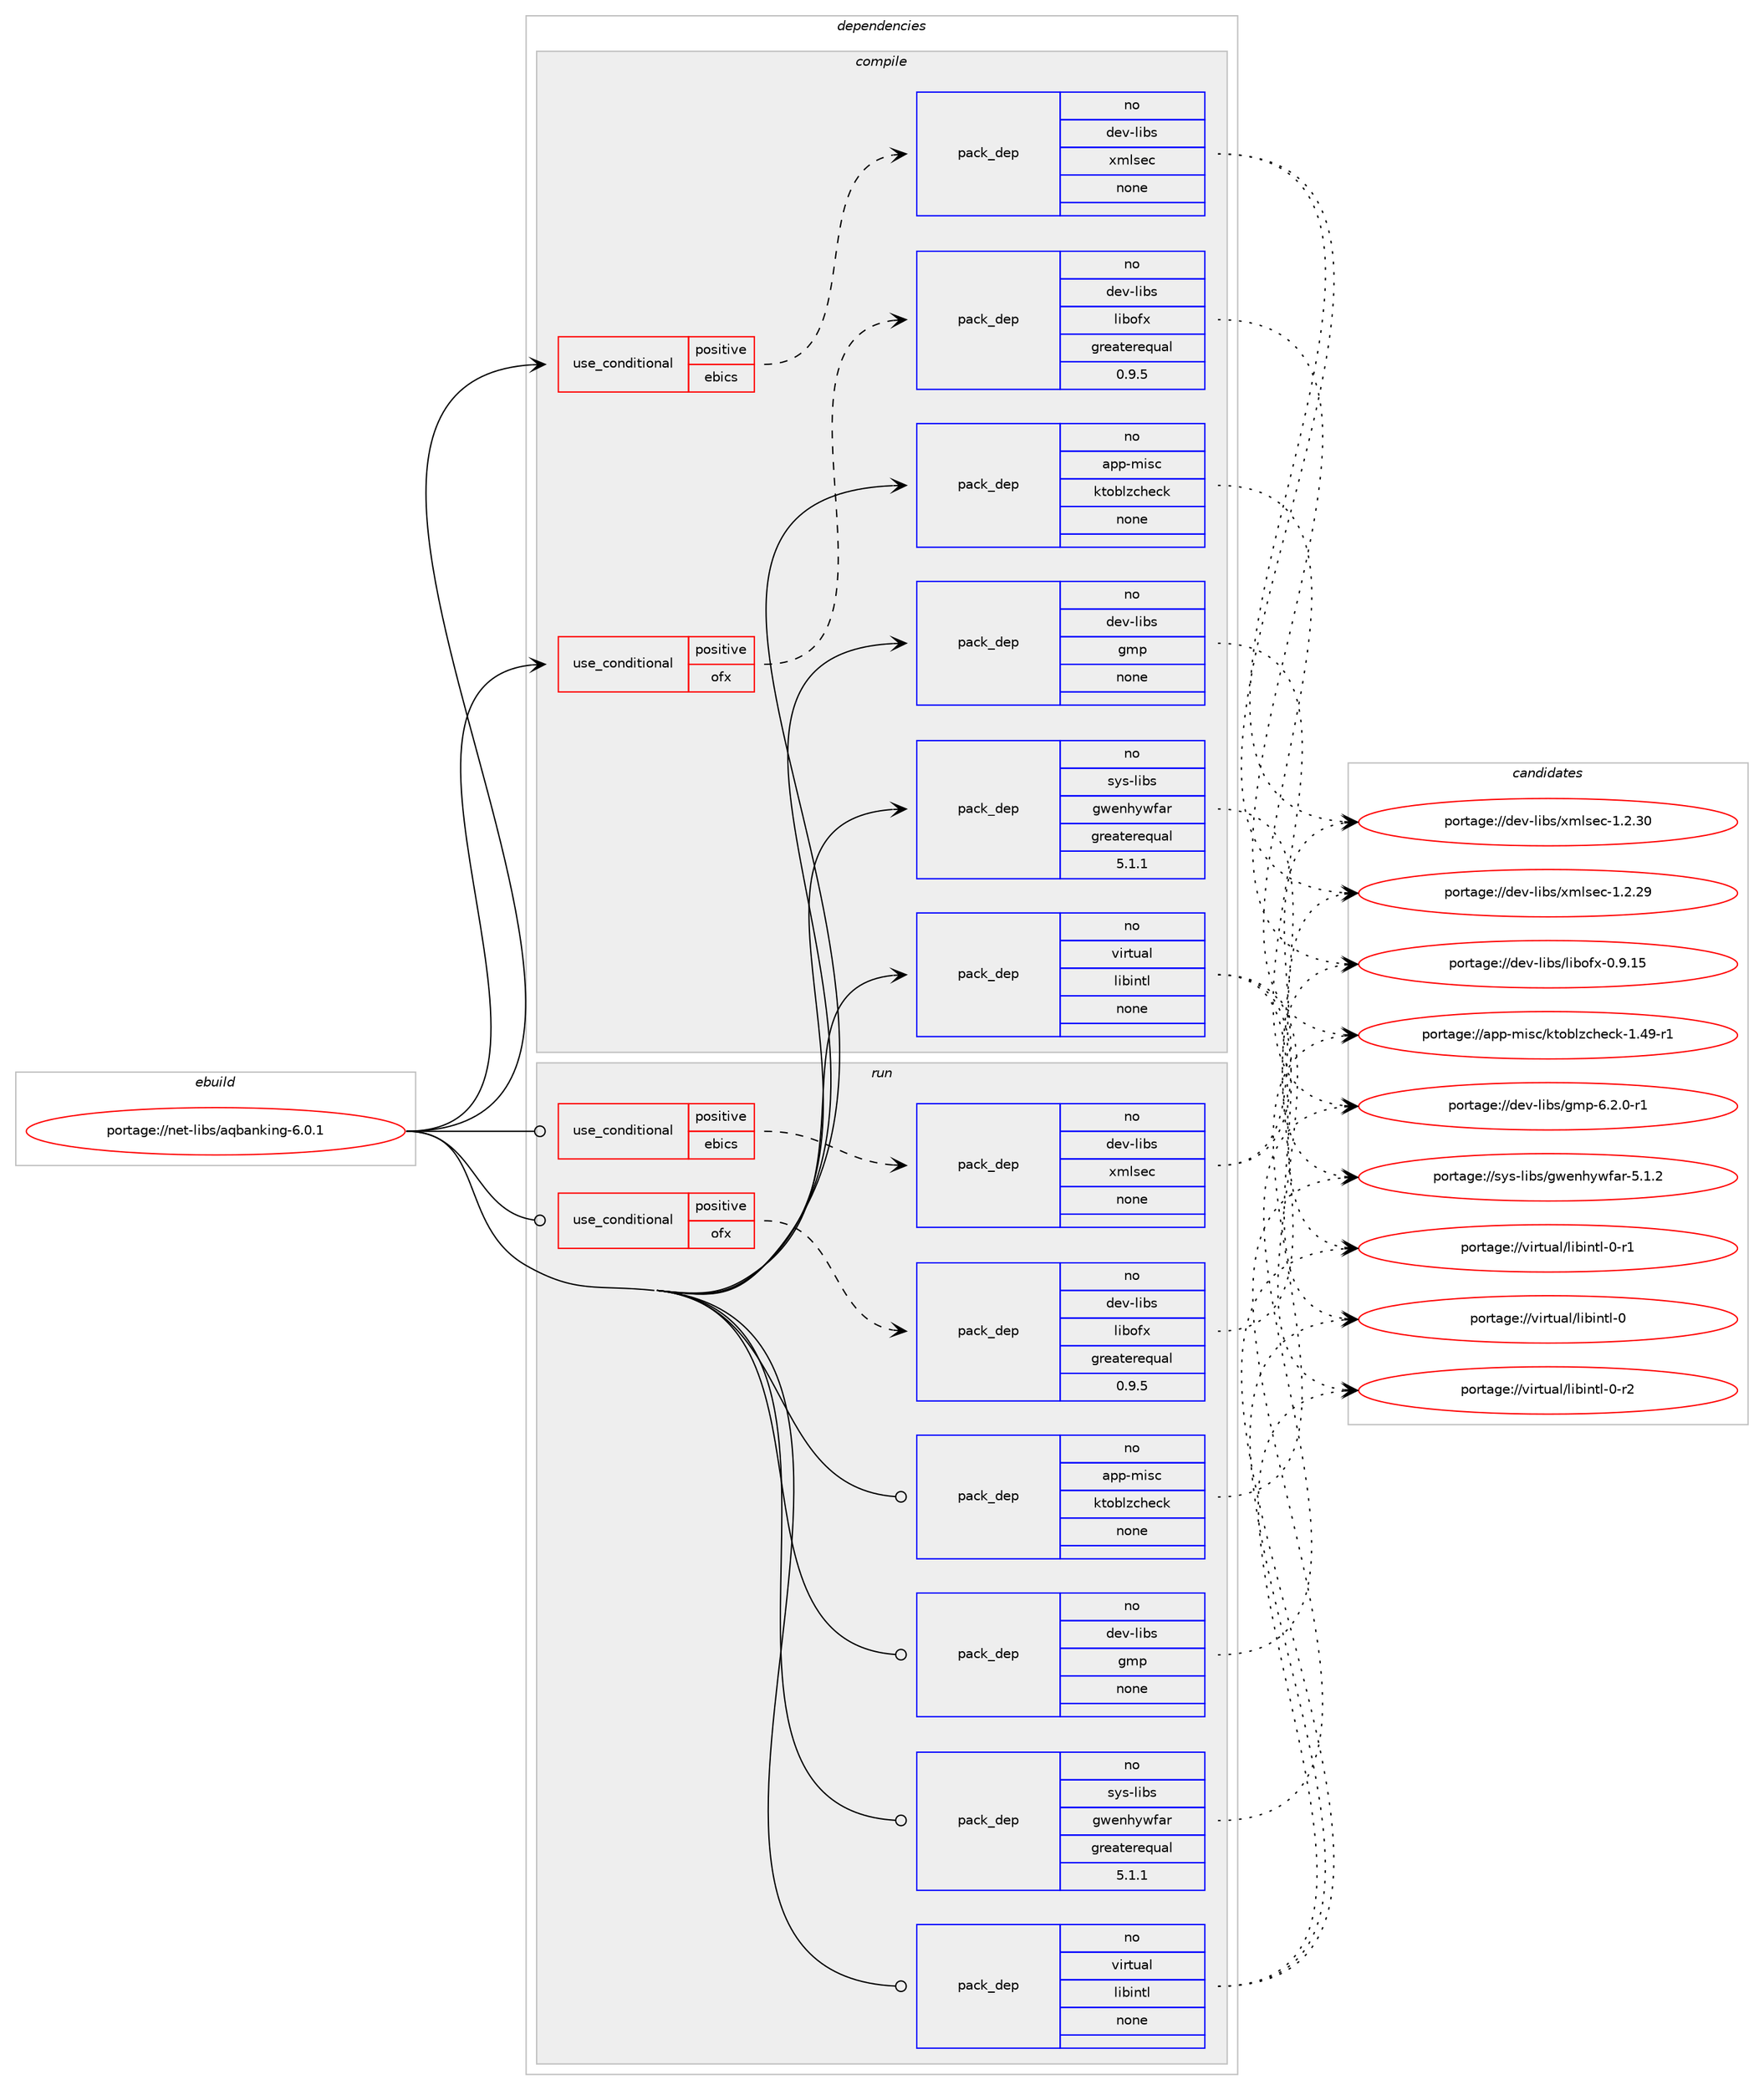 digraph prolog {

# *************
# Graph options
# *************

newrank=true;
concentrate=true;
compound=true;
graph [rankdir=LR,fontname=Helvetica,fontsize=10,ranksep=1.5];#, ranksep=2.5, nodesep=0.2];
edge  [arrowhead=vee];
node  [fontname=Helvetica,fontsize=10];

# **********
# The ebuild
# **********

subgraph cluster_leftcol {
color=gray;
rank=same;
label=<<i>ebuild</i>>;
id [label="portage://net-libs/aqbanking-6.0.1", color=red, width=4, href="../net-libs/aqbanking-6.0.1.svg"];
}

# ****************
# The dependencies
# ****************

subgraph cluster_midcol {
color=gray;
label=<<i>dependencies</i>>;
subgraph cluster_compile {
fillcolor="#eeeeee";
style=filled;
label=<<i>compile</i>>;
subgraph cond885 {
dependency5259 [label=<<TABLE BORDER="0" CELLBORDER="1" CELLSPACING="0" CELLPADDING="4"><TR><TD ROWSPAN="3" CELLPADDING="10">use_conditional</TD></TR><TR><TD>positive</TD></TR><TR><TD>ebics</TD></TR></TABLE>>, shape=none, color=red];
subgraph pack4299 {
dependency5260 [label=<<TABLE BORDER="0" CELLBORDER="1" CELLSPACING="0" CELLPADDING="4" WIDTH="220"><TR><TD ROWSPAN="6" CELLPADDING="30">pack_dep</TD></TR><TR><TD WIDTH="110">no</TD></TR><TR><TD>dev-libs</TD></TR><TR><TD>xmlsec</TD></TR><TR><TD>none</TD></TR><TR><TD></TD></TR></TABLE>>, shape=none, color=blue];
}
dependency5259:e -> dependency5260:w [weight=20,style="dashed",arrowhead="vee"];
}
id:e -> dependency5259:w [weight=20,style="solid",arrowhead="vee"];
subgraph cond886 {
dependency5261 [label=<<TABLE BORDER="0" CELLBORDER="1" CELLSPACING="0" CELLPADDING="4"><TR><TD ROWSPAN="3" CELLPADDING="10">use_conditional</TD></TR><TR><TD>positive</TD></TR><TR><TD>ofx</TD></TR></TABLE>>, shape=none, color=red];
subgraph pack4300 {
dependency5262 [label=<<TABLE BORDER="0" CELLBORDER="1" CELLSPACING="0" CELLPADDING="4" WIDTH="220"><TR><TD ROWSPAN="6" CELLPADDING="30">pack_dep</TD></TR><TR><TD WIDTH="110">no</TD></TR><TR><TD>dev-libs</TD></TR><TR><TD>libofx</TD></TR><TR><TD>greaterequal</TD></TR><TR><TD>0.9.5</TD></TR></TABLE>>, shape=none, color=blue];
}
dependency5261:e -> dependency5262:w [weight=20,style="dashed",arrowhead="vee"];
}
id:e -> dependency5261:w [weight=20,style="solid",arrowhead="vee"];
subgraph pack4301 {
dependency5263 [label=<<TABLE BORDER="0" CELLBORDER="1" CELLSPACING="0" CELLPADDING="4" WIDTH="220"><TR><TD ROWSPAN="6" CELLPADDING="30">pack_dep</TD></TR><TR><TD WIDTH="110">no</TD></TR><TR><TD>app-misc</TD></TR><TR><TD>ktoblzcheck</TD></TR><TR><TD>none</TD></TR><TR><TD></TD></TR></TABLE>>, shape=none, color=blue];
}
id:e -> dependency5263:w [weight=20,style="solid",arrowhead="vee"];
subgraph pack4302 {
dependency5264 [label=<<TABLE BORDER="0" CELLBORDER="1" CELLSPACING="0" CELLPADDING="4" WIDTH="220"><TR><TD ROWSPAN="6" CELLPADDING="30">pack_dep</TD></TR><TR><TD WIDTH="110">no</TD></TR><TR><TD>dev-libs</TD></TR><TR><TD>gmp</TD></TR><TR><TD>none</TD></TR><TR><TD></TD></TR></TABLE>>, shape=none, color=blue];
}
id:e -> dependency5264:w [weight=20,style="solid",arrowhead="vee"];
subgraph pack4303 {
dependency5265 [label=<<TABLE BORDER="0" CELLBORDER="1" CELLSPACING="0" CELLPADDING="4" WIDTH="220"><TR><TD ROWSPAN="6" CELLPADDING="30">pack_dep</TD></TR><TR><TD WIDTH="110">no</TD></TR><TR><TD>sys-libs</TD></TR><TR><TD>gwenhywfar</TD></TR><TR><TD>greaterequal</TD></TR><TR><TD>5.1.1</TD></TR></TABLE>>, shape=none, color=blue];
}
id:e -> dependency5265:w [weight=20,style="solid",arrowhead="vee"];
subgraph pack4304 {
dependency5266 [label=<<TABLE BORDER="0" CELLBORDER="1" CELLSPACING="0" CELLPADDING="4" WIDTH="220"><TR><TD ROWSPAN="6" CELLPADDING="30">pack_dep</TD></TR><TR><TD WIDTH="110">no</TD></TR><TR><TD>virtual</TD></TR><TR><TD>libintl</TD></TR><TR><TD>none</TD></TR><TR><TD></TD></TR></TABLE>>, shape=none, color=blue];
}
id:e -> dependency5266:w [weight=20,style="solid",arrowhead="vee"];
}
subgraph cluster_compileandrun {
fillcolor="#eeeeee";
style=filled;
label=<<i>compile and run</i>>;
}
subgraph cluster_run {
fillcolor="#eeeeee";
style=filled;
label=<<i>run</i>>;
subgraph cond887 {
dependency5267 [label=<<TABLE BORDER="0" CELLBORDER="1" CELLSPACING="0" CELLPADDING="4"><TR><TD ROWSPAN="3" CELLPADDING="10">use_conditional</TD></TR><TR><TD>positive</TD></TR><TR><TD>ebics</TD></TR></TABLE>>, shape=none, color=red];
subgraph pack4305 {
dependency5268 [label=<<TABLE BORDER="0" CELLBORDER="1" CELLSPACING="0" CELLPADDING="4" WIDTH="220"><TR><TD ROWSPAN="6" CELLPADDING="30">pack_dep</TD></TR><TR><TD WIDTH="110">no</TD></TR><TR><TD>dev-libs</TD></TR><TR><TD>xmlsec</TD></TR><TR><TD>none</TD></TR><TR><TD></TD></TR></TABLE>>, shape=none, color=blue];
}
dependency5267:e -> dependency5268:w [weight=20,style="dashed",arrowhead="vee"];
}
id:e -> dependency5267:w [weight=20,style="solid",arrowhead="odot"];
subgraph cond888 {
dependency5269 [label=<<TABLE BORDER="0" CELLBORDER="1" CELLSPACING="0" CELLPADDING="4"><TR><TD ROWSPAN="3" CELLPADDING="10">use_conditional</TD></TR><TR><TD>positive</TD></TR><TR><TD>ofx</TD></TR></TABLE>>, shape=none, color=red];
subgraph pack4306 {
dependency5270 [label=<<TABLE BORDER="0" CELLBORDER="1" CELLSPACING="0" CELLPADDING="4" WIDTH="220"><TR><TD ROWSPAN="6" CELLPADDING="30">pack_dep</TD></TR><TR><TD WIDTH="110">no</TD></TR><TR><TD>dev-libs</TD></TR><TR><TD>libofx</TD></TR><TR><TD>greaterequal</TD></TR><TR><TD>0.9.5</TD></TR></TABLE>>, shape=none, color=blue];
}
dependency5269:e -> dependency5270:w [weight=20,style="dashed",arrowhead="vee"];
}
id:e -> dependency5269:w [weight=20,style="solid",arrowhead="odot"];
subgraph pack4307 {
dependency5271 [label=<<TABLE BORDER="0" CELLBORDER="1" CELLSPACING="0" CELLPADDING="4" WIDTH="220"><TR><TD ROWSPAN="6" CELLPADDING="30">pack_dep</TD></TR><TR><TD WIDTH="110">no</TD></TR><TR><TD>app-misc</TD></TR><TR><TD>ktoblzcheck</TD></TR><TR><TD>none</TD></TR><TR><TD></TD></TR></TABLE>>, shape=none, color=blue];
}
id:e -> dependency5271:w [weight=20,style="solid",arrowhead="odot"];
subgraph pack4308 {
dependency5272 [label=<<TABLE BORDER="0" CELLBORDER="1" CELLSPACING="0" CELLPADDING="4" WIDTH="220"><TR><TD ROWSPAN="6" CELLPADDING="30">pack_dep</TD></TR><TR><TD WIDTH="110">no</TD></TR><TR><TD>dev-libs</TD></TR><TR><TD>gmp</TD></TR><TR><TD>none</TD></TR><TR><TD></TD></TR></TABLE>>, shape=none, color=blue];
}
id:e -> dependency5272:w [weight=20,style="solid",arrowhead="odot"];
subgraph pack4309 {
dependency5273 [label=<<TABLE BORDER="0" CELLBORDER="1" CELLSPACING="0" CELLPADDING="4" WIDTH="220"><TR><TD ROWSPAN="6" CELLPADDING="30">pack_dep</TD></TR><TR><TD WIDTH="110">no</TD></TR><TR><TD>sys-libs</TD></TR><TR><TD>gwenhywfar</TD></TR><TR><TD>greaterequal</TD></TR><TR><TD>5.1.1</TD></TR></TABLE>>, shape=none, color=blue];
}
id:e -> dependency5273:w [weight=20,style="solid",arrowhead="odot"];
subgraph pack4310 {
dependency5274 [label=<<TABLE BORDER="0" CELLBORDER="1" CELLSPACING="0" CELLPADDING="4" WIDTH="220"><TR><TD ROWSPAN="6" CELLPADDING="30">pack_dep</TD></TR><TR><TD WIDTH="110">no</TD></TR><TR><TD>virtual</TD></TR><TR><TD>libintl</TD></TR><TR><TD>none</TD></TR><TR><TD></TD></TR></TABLE>>, shape=none, color=blue];
}
id:e -> dependency5274:w [weight=20,style="solid",arrowhead="odot"];
}
}

# **************
# The candidates
# **************

subgraph cluster_choices {
rank=same;
color=gray;
label=<<i>candidates</i>>;

subgraph choice4299 {
color=black;
nodesep=1;
choice1001011184510810598115471201091081151019945494650465148 [label="portage://dev-libs/xmlsec-1.2.30", color=red, width=4,href="../dev-libs/xmlsec-1.2.30.svg"];
choice1001011184510810598115471201091081151019945494650465057 [label="portage://dev-libs/xmlsec-1.2.29", color=red, width=4,href="../dev-libs/xmlsec-1.2.29.svg"];
dependency5260:e -> choice1001011184510810598115471201091081151019945494650465148:w [style=dotted,weight="100"];
dependency5260:e -> choice1001011184510810598115471201091081151019945494650465057:w [style=dotted,weight="100"];
}
subgraph choice4300 {
color=black;
nodesep=1;
choice1001011184510810598115471081059811110212045484657464953 [label="portage://dev-libs/libofx-0.9.15", color=red, width=4,href="../dev-libs/libofx-0.9.15.svg"];
dependency5262:e -> choice1001011184510810598115471081059811110212045484657464953:w [style=dotted,weight="100"];
}
subgraph choice4301 {
color=black;
nodesep=1;
choice9711211245109105115994710711611198108122991041019910745494652574511449 [label="portage://app-misc/ktoblzcheck-1.49-r1", color=red, width=4,href="../app-misc/ktoblzcheck-1.49-r1.svg"];
dependency5263:e -> choice9711211245109105115994710711611198108122991041019910745494652574511449:w [style=dotted,weight="100"];
}
subgraph choice4302 {
color=black;
nodesep=1;
choice1001011184510810598115471031091124554465046484511449 [label="portage://dev-libs/gmp-6.2.0-r1", color=red, width=4,href="../dev-libs/gmp-6.2.0-r1.svg"];
dependency5264:e -> choice1001011184510810598115471031091124554465046484511449:w [style=dotted,weight="100"];
}
subgraph choice4303 {
color=black;
nodesep=1;
choice11512111545108105981154710311910111010412111910297114455346494650 [label="portage://sys-libs/gwenhywfar-5.1.2", color=red, width=4,href="../sys-libs/gwenhywfar-5.1.2.svg"];
dependency5265:e -> choice11512111545108105981154710311910111010412111910297114455346494650:w [style=dotted,weight="100"];
}
subgraph choice4304 {
color=black;
nodesep=1;
choice11810511411611797108471081059810511011610845484511450 [label="portage://virtual/libintl-0-r2", color=red, width=4,href="../virtual/libintl-0-r2.svg"];
choice11810511411611797108471081059810511011610845484511449 [label="portage://virtual/libintl-0-r1", color=red, width=4,href="../virtual/libintl-0-r1.svg"];
choice1181051141161179710847108105981051101161084548 [label="portage://virtual/libintl-0", color=red, width=4,href="../virtual/libintl-0.svg"];
dependency5266:e -> choice11810511411611797108471081059810511011610845484511450:w [style=dotted,weight="100"];
dependency5266:e -> choice11810511411611797108471081059810511011610845484511449:w [style=dotted,weight="100"];
dependency5266:e -> choice1181051141161179710847108105981051101161084548:w [style=dotted,weight="100"];
}
subgraph choice4305 {
color=black;
nodesep=1;
choice1001011184510810598115471201091081151019945494650465148 [label="portage://dev-libs/xmlsec-1.2.30", color=red, width=4,href="../dev-libs/xmlsec-1.2.30.svg"];
choice1001011184510810598115471201091081151019945494650465057 [label="portage://dev-libs/xmlsec-1.2.29", color=red, width=4,href="../dev-libs/xmlsec-1.2.29.svg"];
dependency5268:e -> choice1001011184510810598115471201091081151019945494650465148:w [style=dotted,weight="100"];
dependency5268:e -> choice1001011184510810598115471201091081151019945494650465057:w [style=dotted,weight="100"];
}
subgraph choice4306 {
color=black;
nodesep=1;
choice1001011184510810598115471081059811110212045484657464953 [label="portage://dev-libs/libofx-0.9.15", color=red, width=4,href="../dev-libs/libofx-0.9.15.svg"];
dependency5270:e -> choice1001011184510810598115471081059811110212045484657464953:w [style=dotted,weight="100"];
}
subgraph choice4307 {
color=black;
nodesep=1;
choice9711211245109105115994710711611198108122991041019910745494652574511449 [label="portage://app-misc/ktoblzcheck-1.49-r1", color=red, width=4,href="../app-misc/ktoblzcheck-1.49-r1.svg"];
dependency5271:e -> choice9711211245109105115994710711611198108122991041019910745494652574511449:w [style=dotted,weight="100"];
}
subgraph choice4308 {
color=black;
nodesep=1;
choice1001011184510810598115471031091124554465046484511449 [label="portage://dev-libs/gmp-6.2.0-r1", color=red, width=4,href="../dev-libs/gmp-6.2.0-r1.svg"];
dependency5272:e -> choice1001011184510810598115471031091124554465046484511449:w [style=dotted,weight="100"];
}
subgraph choice4309 {
color=black;
nodesep=1;
choice11512111545108105981154710311910111010412111910297114455346494650 [label="portage://sys-libs/gwenhywfar-5.1.2", color=red, width=4,href="../sys-libs/gwenhywfar-5.1.2.svg"];
dependency5273:e -> choice11512111545108105981154710311910111010412111910297114455346494650:w [style=dotted,weight="100"];
}
subgraph choice4310 {
color=black;
nodesep=1;
choice11810511411611797108471081059810511011610845484511450 [label="portage://virtual/libintl-0-r2", color=red, width=4,href="../virtual/libintl-0-r2.svg"];
choice11810511411611797108471081059810511011610845484511449 [label="portage://virtual/libintl-0-r1", color=red, width=4,href="../virtual/libintl-0-r1.svg"];
choice1181051141161179710847108105981051101161084548 [label="portage://virtual/libintl-0", color=red, width=4,href="../virtual/libintl-0.svg"];
dependency5274:e -> choice11810511411611797108471081059810511011610845484511450:w [style=dotted,weight="100"];
dependency5274:e -> choice11810511411611797108471081059810511011610845484511449:w [style=dotted,weight="100"];
dependency5274:e -> choice1181051141161179710847108105981051101161084548:w [style=dotted,weight="100"];
}
}

}
